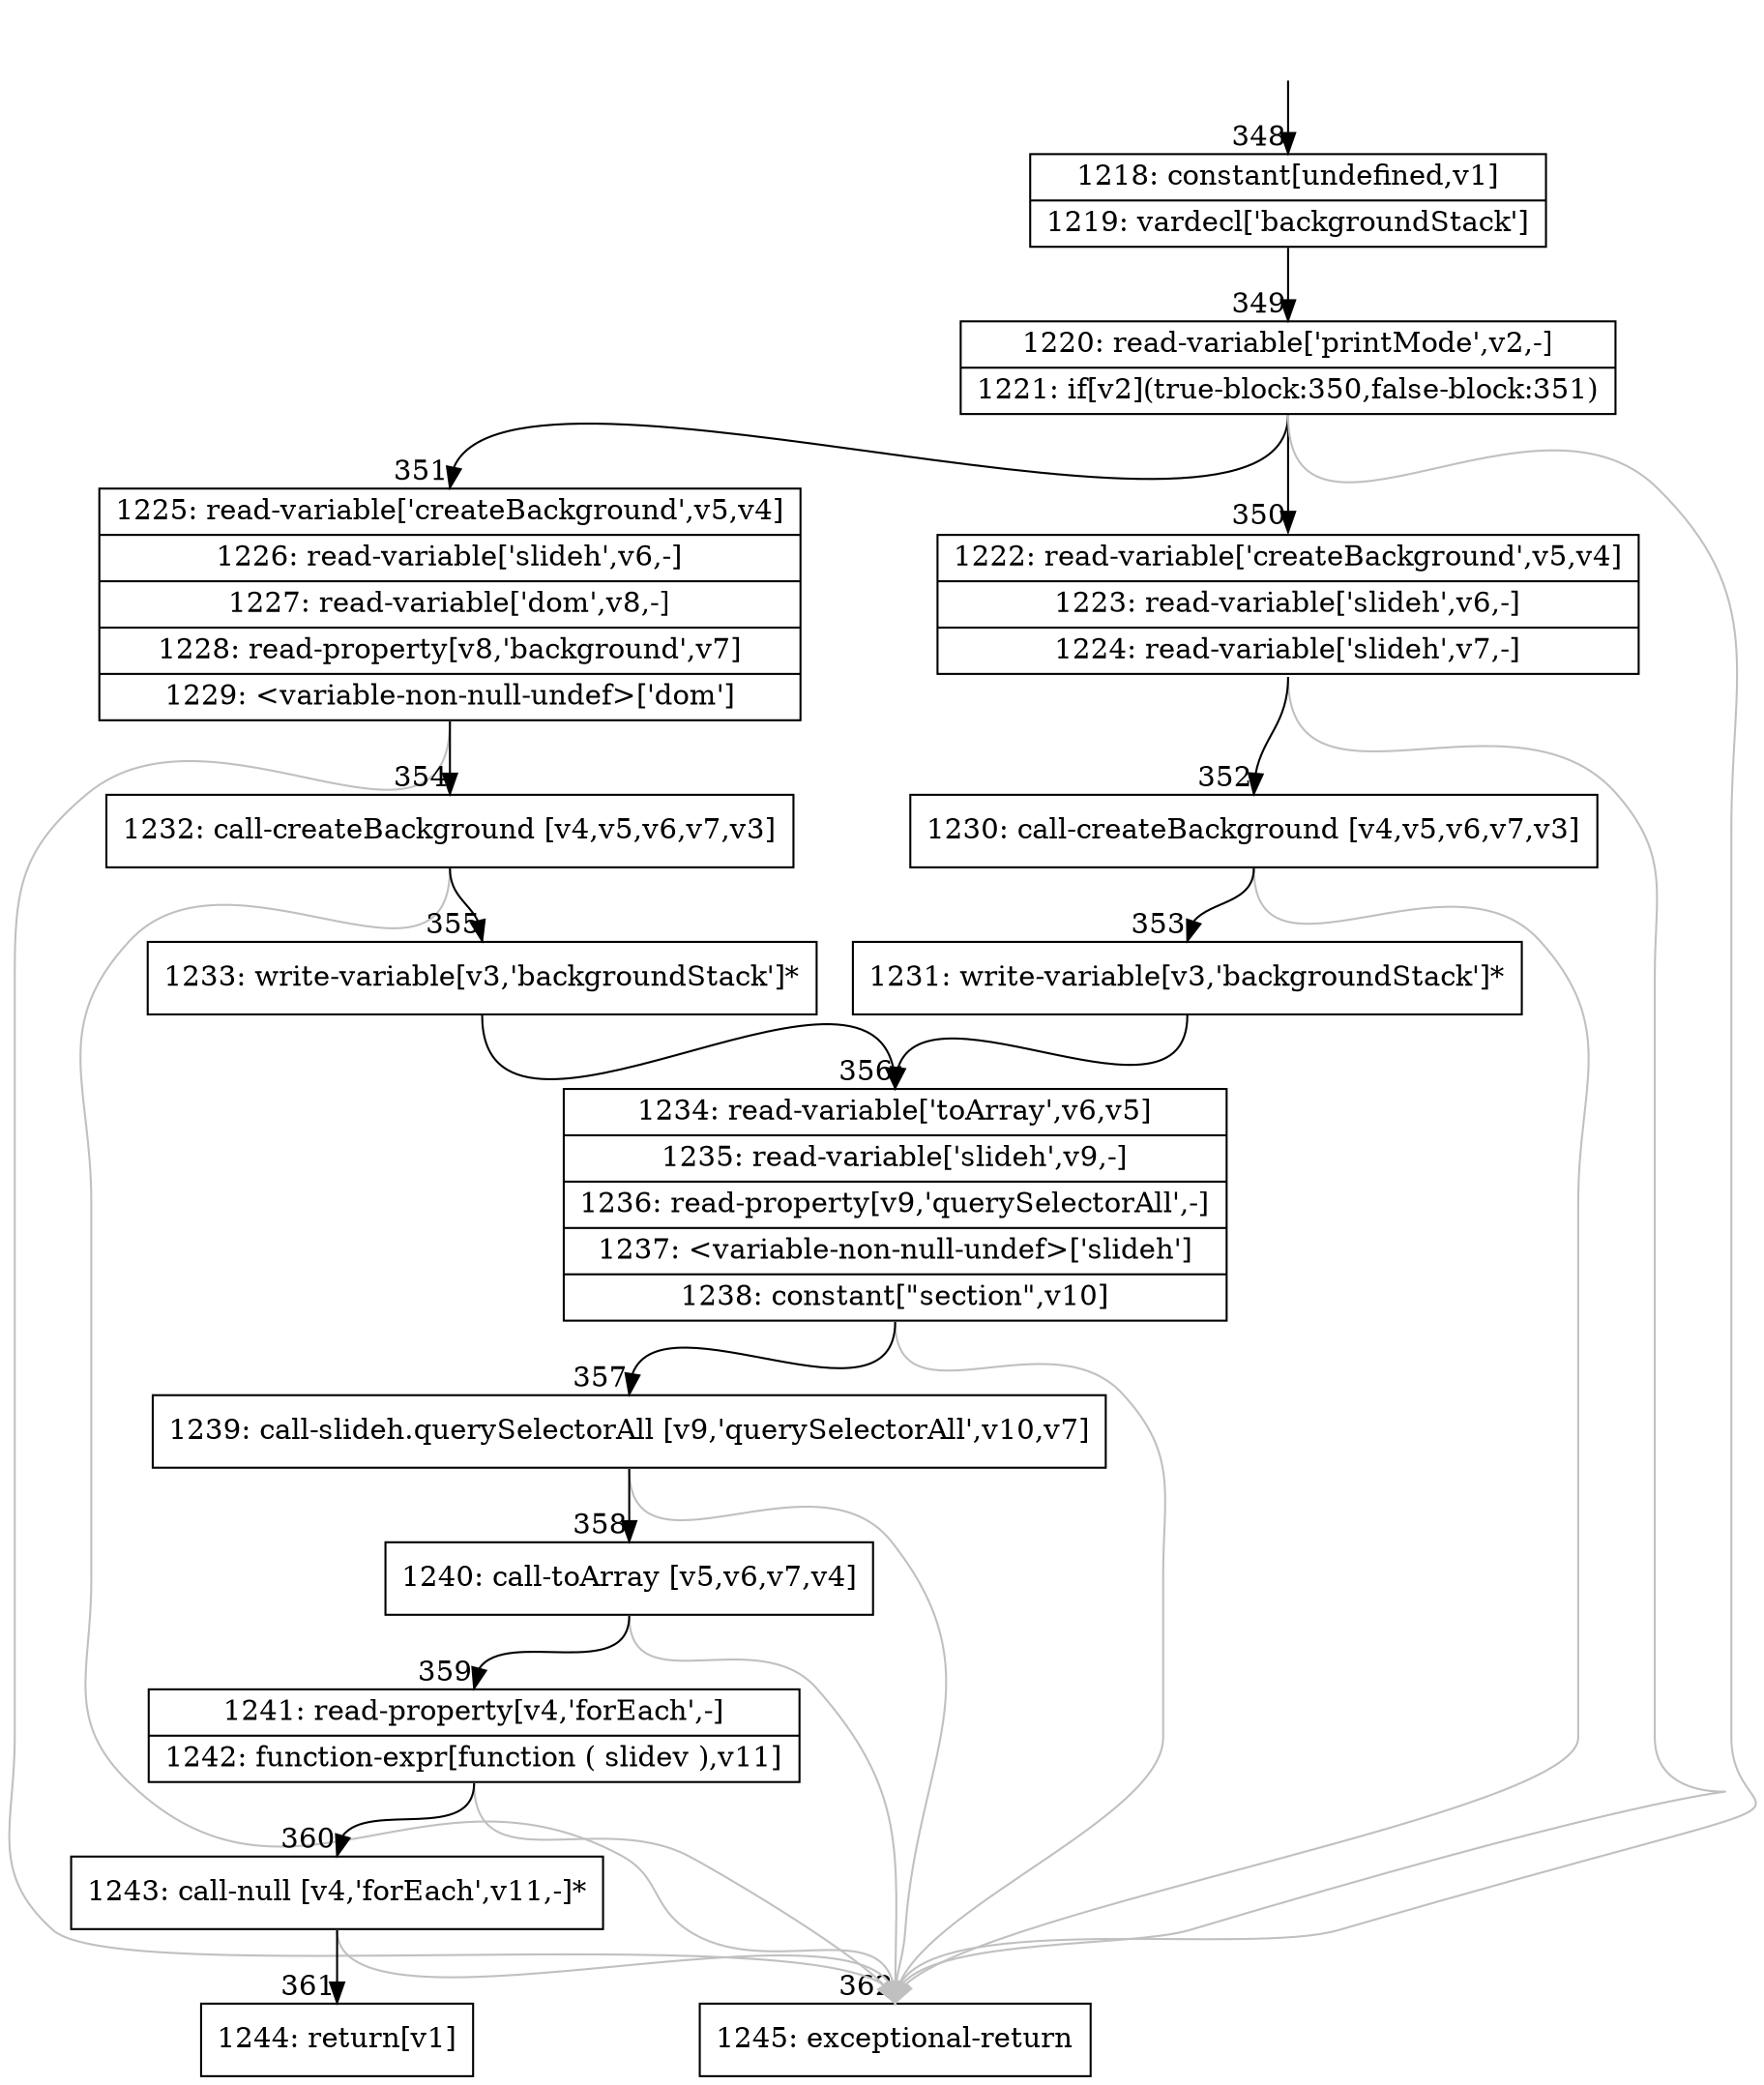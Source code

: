 digraph {
rankdir="TD"
BB_entry21[shape=none,label=""];
BB_entry21 -> BB348 [tailport=s, headport=n, headlabel="    348"]
BB348 [shape=record label="{1218: constant[undefined,v1]|1219: vardecl['backgroundStack']}" ] 
BB348 -> BB349 [tailport=s, headport=n, headlabel="      349"]
BB349 [shape=record label="{1220: read-variable['printMode',v2,-]|1221: if[v2](true-block:350,false-block:351)}" ] 
BB349 -> BB350 [tailport=s, headport=n, headlabel="      350"]
BB349 -> BB351 [tailport=s, headport=n, headlabel="      351"]
BB349 -> BB362 [tailport=s, headport=n, color=gray, headlabel="      362"]
BB350 [shape=record label="{1222: read-variable['createBackground',v5,v4]|1223: read-variable['slideh',v6,-]|1224: read-variable['slideh',v7,-]}" ] 
BB350 -> BB352 [tailport=s, headport=n, headlabel="      352"]
BB350 -> BB362 [tailport=s, headport=n, color=gray]
BB351 [shape=record label="{1225: read-variable['createBackground',v5,v4]|1226: read-variable['slideh',v6,-]|1227: read-variable['dom',v8,-]|1228: read-property[v8,'background',v7]|1229: \<variable-non-null-undef\>['dom']}" ] 
BB351 -> BB354 [tailport=s, headport=n, headlabel="      354"]
BB351 -> BB362 [tailport=s, headport=n, color=gray]
BB352 [shape=record label="{1230: call-createBackground [v4,v5,v6,v7,v3]}" ] 
BB352 -> BB353 [tailport=s, headport=n, headlabel="      353"]
BB352 -> BB362 [tailport=s, headport=n, color=gray]
BB353 [shape=record label="{1231: write-variable[v3,'backgroundStack']*}" ] 
BB353 -> BB356 [tailport=s, headport=n, headlabel="      356"]
BB354 [shape=record label="{1232: call-createBackground [v4,v5,v6,v7,v3]}" ] 
BB354 -> BB355 [tailport=s, headport=n, headlabel="      355"]
BB354 -> BB362 [tailport=s, headport=n, color=gray]
BB355 [shape=record label="{1233: write-variable[v3,'backgroundStack']*}" ] 
BB355 -> BB356 [tailport=s, headport=n]
BB356 [shape=record label="{1234: read-variable['toArray',v6,v5]|1235: read-variable['slideh',v9,-]|1236: read-property[v9,'querySelectorAll',-]|1237: \<variable-non-null-undef\>['slideh']|1238: constant[\"section\",v10]}" ] 
BB356 -> BB357 [tailport=s, headport=n, headlabel="      357"]
BB356 -> BB362 [tailport=s, headport=n, color=gray]
BB357 [shape=record label="{1239: call-slideh.querySelectorAll [v9,'querySelectorAll',v10,v7]}" ] 
BB357 -> BB358 [tailport=s, headport=n, headlabel="      358"]
BB357 -> BB362 [tailport=s, headport=n, color=gray]
BB358 [shape=record label="{1240: call-toArray [v5,v6,v7,v4]}" ] 
BB358 -> BB359 [tailport=s, headport=n, headlabel="      359"]
BB358 -> BB362 [tailport=s, headport=n, color=gray]
BB359 [shape=record label="{1241: read-property[v4,'forEach',-]|1242: function-expr[function ( slidev ),v11]}" ] 
BB359 -> BB360 [tailport=s, headport=n, headlabel="      360"]
BB359 -> BB362 [tailport=s, headport=n, color=gray]
BB360 [shape=record label="{1243: call-null [v4,'forEach',v11,-]*}" ] 
BB360 -> BB361 [tailport=s, headport=n, headlabel="      361"]
BB360 -> BB362 [tailport=s, headport=n, color=gray]
BB361 [shape=record label="{1244: return[v1]}" ] 
BB362 [shape=record label="{1245: exceptional-return}" ] 
//#$~ 667
}
